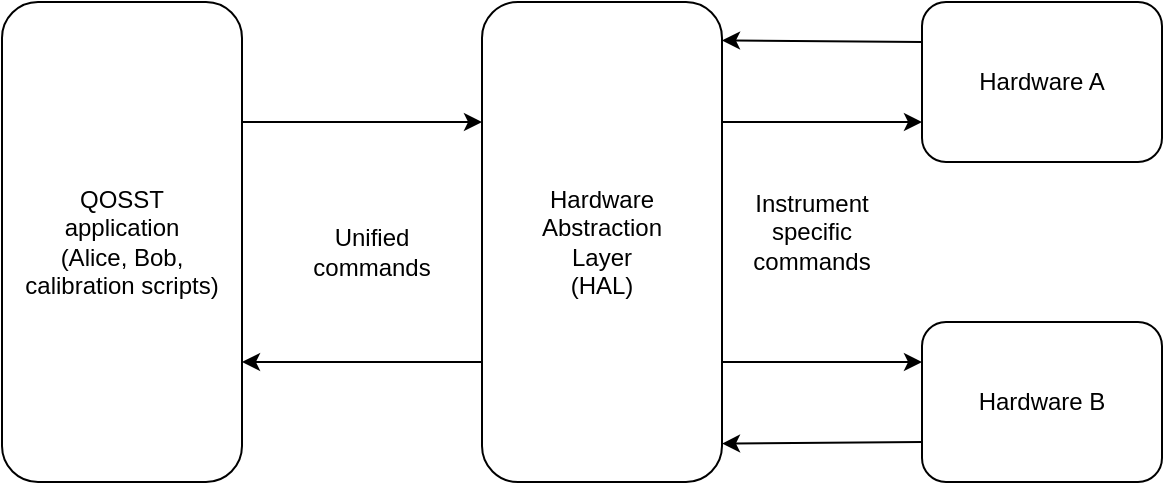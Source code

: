<mxfile>
    <diagram id="acLcqR9vO7DEuV72AmtZ" name="Page-1">
        <mxGraphModel dx="1426" dy="894" grid="1" gridSize="10" guides="1" tooltips="1" connect="1" arrows="1" fold="1" page="1" pageScale="1" pageWidth="1654" pageHeight="1169" math="0" shadow="0">
            <root>
                <mxCell id="0"/>
                <mxCell id="1" parent="0"/>
                <mxCell id="7" style="edgeStyle=none;html=1;exitX=0;exitY=0.75;exitDx=0;exitDy=0;entryX=1;entryY=0.75;entryDx=0;entryDy=0;" edge="1" parent="1" source="2" target="5">
                    <mxGeometry relative="1" as="geometry"/>
                </mxCell>
                <mxCell id="14" style="edgeStyle=none;html=1;exitX=1;exitY=0.75;exitDx=0;exitDy=0;exitPerimeter=0;entryX=0;entryY=0.25;entryDx=0;entryDy=0;" edge="1" parent="1" source="2" target="4">
                    <mxGeometry relative="1" as="geometry"/>
                </mxCell>
                <mxCell id="17" style="edgeStyle=none;html=1;exitX=1;exitY=0.25;exitDx=0;exitDy=0;exitPerimeter=0;entryX=0;entryY=0.75;entryDx=0;entryDy=0;" edge="1" parent="1" source="2" target="3">
                    <mxGeometry relative="1" as="geometry"/>
                </mxCell>
                <mxCell id="2" value="Hardware&lt;br&gt;Abstraction&lt;br&gt;Layer&lt;br&gt;(HAL)" style="rounded=1;whiteSpace=wrap;html=1;points=[[0,0,0,0,0],[0,0.25,0,0,0],[0,0.5,0,0,0],[0,0.75,0,0,0],[0,1,0,0,0],[0.25,0,0,0,0],[0.25,1,0,0,0],[0.5,0,0,0,0],[0.5,1,0,0,0],[0.75,0,0,0,0],[0.75,1,0,0,0],[1,0,0,0,0],[1,0.08,0,0,0],[1,0.15,0,0,0],[1,0.23,0,0,0],[1,0.25,0,0,0],[1,0.31,0,0,0],[1,0.38,0,0,0],[1,0.46,0,0,0],[1,0.5,0,0,0],[1,0.54,0,0,0],[1,0.62,0,0,0],[1,0.69,0,0,0],[1,0.75,0,0,0],[1,0.77,0,0,0],[1,0.85,0,0,0],[1,0.92,0,0,0],[1,1,0,0,0]];" vertex="1" parent="1">
                    <mxGeometry x="320" y="80" width="120" height="240" as="geometry"/>
                </mxCell>
                <mxCell id="16" style="edgeStyle=none;html=1;exitX=0;exitY=0.25;exitDx=0;exitDy=0;entryX=1;entryY=0.08;entryDx=0;entryDy=0;entryPerimeter=0;" edge="1" parent="1" source="3" target="2">
                    <mxGeometry relative="1" as="geometry"/>
                </mxCell>
                <mxCell id="3" value="Hardware A" style="rounded=1;whiteSpace=wrap;html=1;" vertex="1" parent="1">
                    <mxGeometry x="540" y="80" width="120" height="80" as="geometry"/>
                </mxCell>
                <mxCell id="15" style="edgeStyle=none;html=1;exitX=0;exitY=0.75;exitDx=0;exitDy=0;entryX=1;entryY=0.92;entryDx=0;entryDy=0;entryPerimeter=0;" edge="1" parent="1" source="4" target="2">
                    <mxGeometry relative="1" as="geometry"/>
                </mxCell>
                <mxCell id="4" value="Hardware B" style="rounded=1;whiteSpace=wrap;html=1;" vertex="1" parent="1">
                    <mxGeometry x="540" y="240" width="120" height="80" as="geometry"/>
                </mxCell>
                <mxCell id="6" style="edgeStyle=none;html=1;exitX=1;exitY=0.25;exitDx=0;exitDy=0;entryX=0;entryY=0.25;entryDx=0;entryDy=0;" edge="1" parent="1" source="5" target="2">
                    <mxGeometry relative="1" as="geometry"/>
                </mxCell>
                <mxCell id="5" value="QOSST&lt;br&gt;application&lt;br&gt;(Alice, Bob, calibration scripts)" style="rounded=1;whiteSpace=wrap;html=1;" vertex="1" parent="1">
                    <mxGeometry x="80" y="80" width="120" height="240" as="geometry"/>
                </mxCell>
                <mxCell id="8" value="Unified commands" style="text;html=1;strokeColor=none;fillColor=none;align=center;verticalAlign=middle;whiteSpace=wrap;rounded=0;" vertex="1" parent="1">
                    <mxGeometry x="220" y="160" width="90" height="90" as="geometry"/>
                </mxCell>
                <mxCell id="18" value="Instrument specific commands" style="text;html=1;strokeColor=none;fillColor=none;align=center;verticalAlign=middle;whiteSpace=wrap;rounded=0;" vertex="1" parent="1">
                    <mxGeometry x="440" y="150" width="90" height="90" as="geometry"/>
                </mxCell>
            </root>
        </mxGraphModel>
    </diagram>
</mxfile>